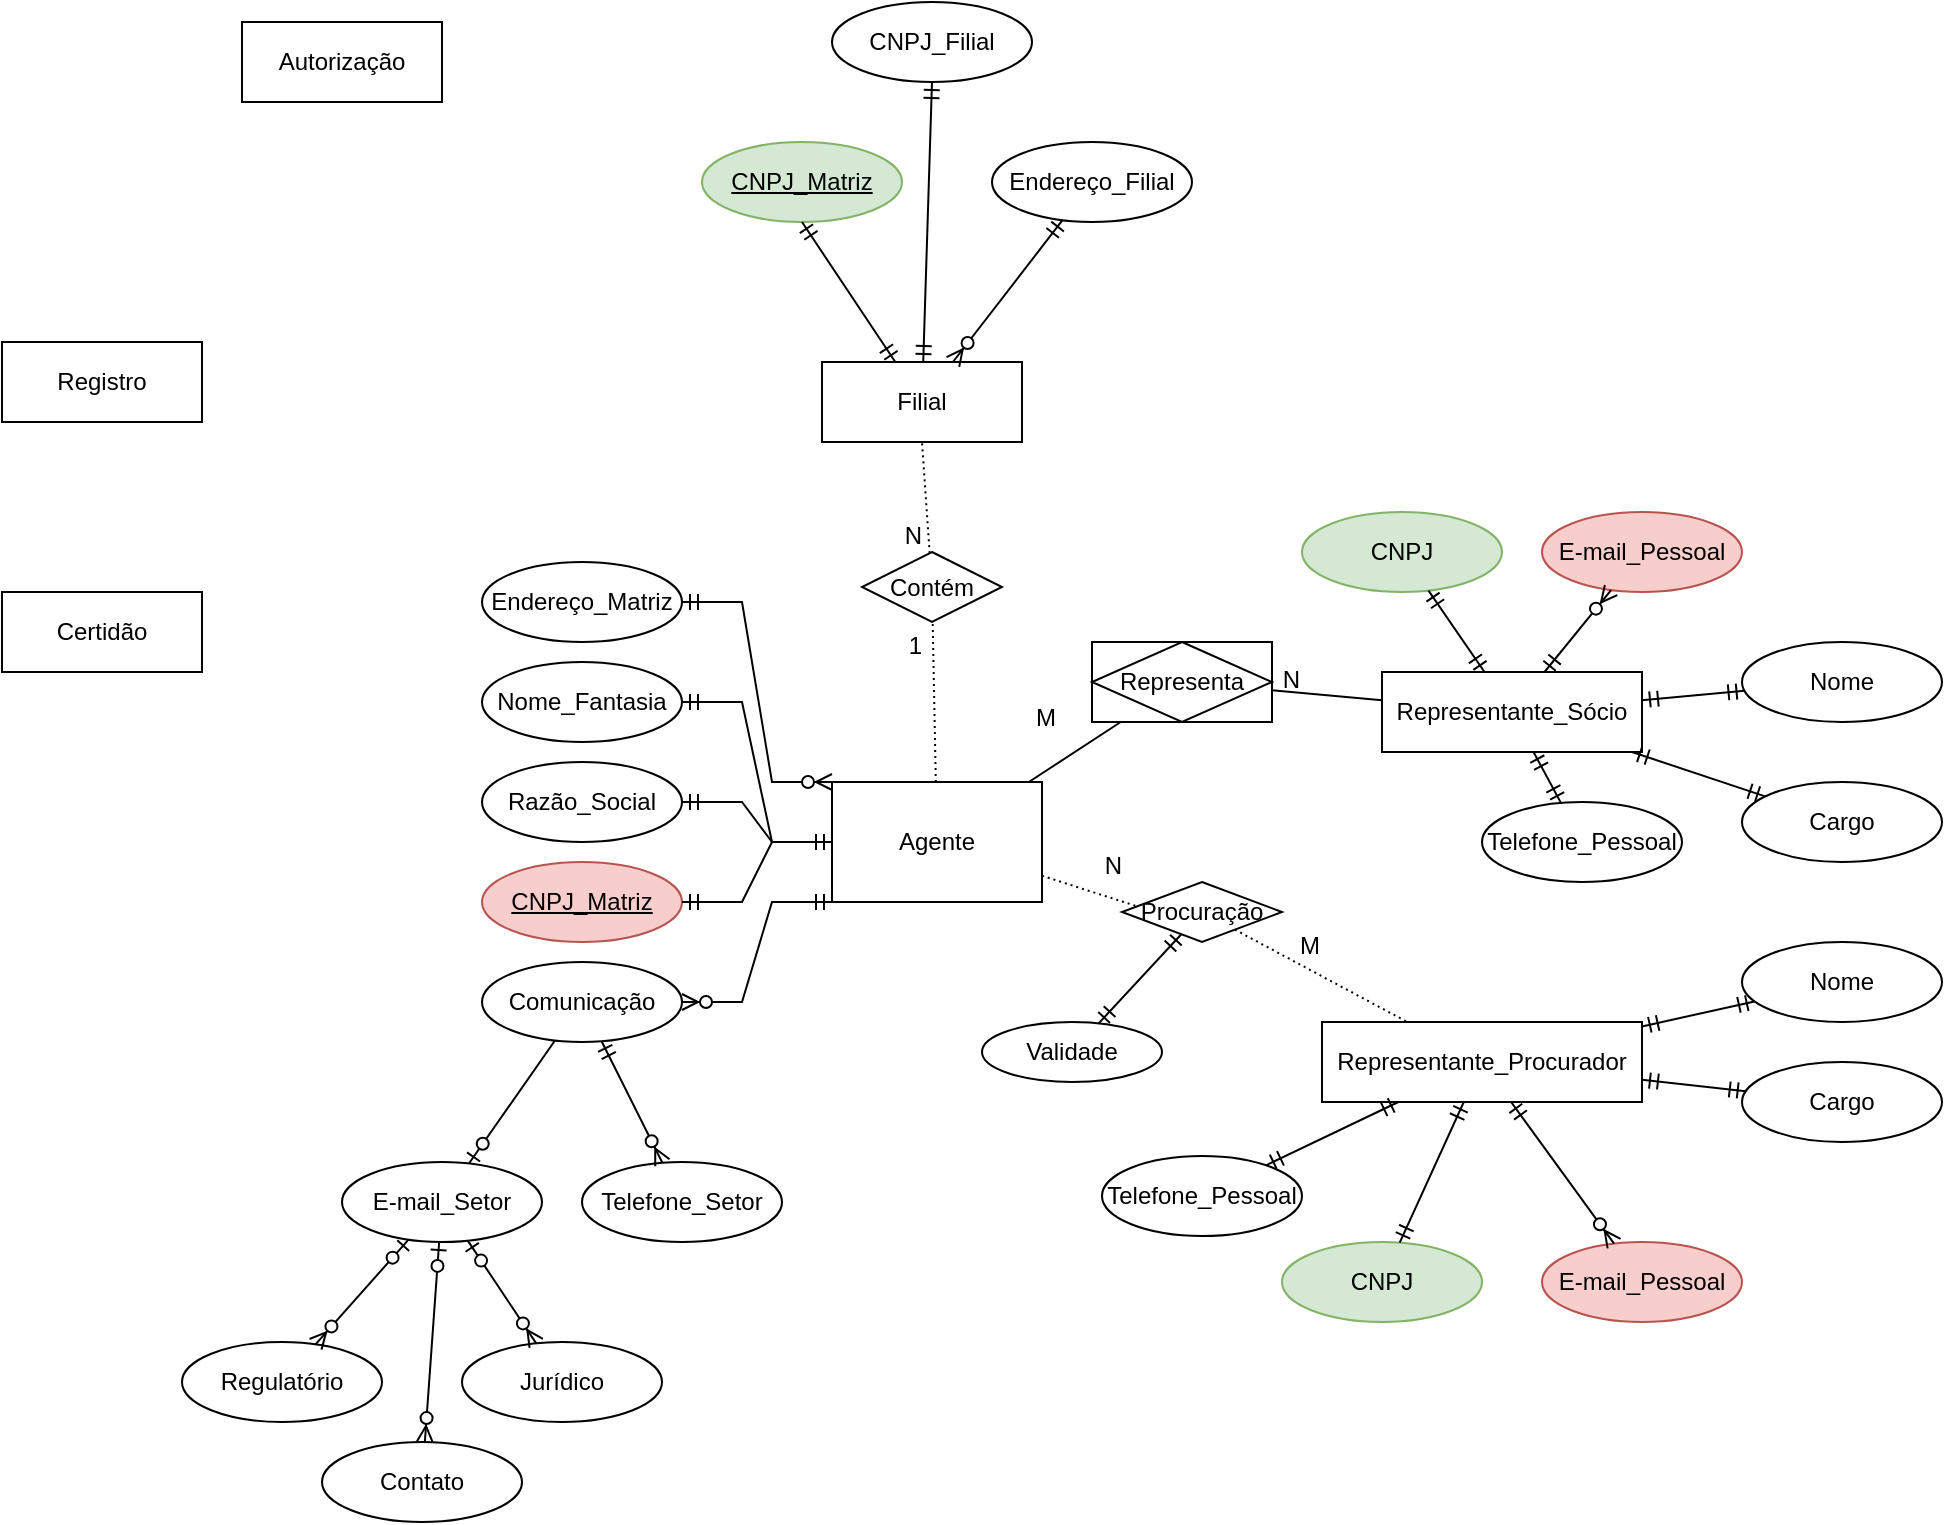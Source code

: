<mxfile version="17.4.0" type="github">
  <diagram id="ur7IZuqoX-rUSIcCa9Om" name="Page-1">
    <mxGraphModel dx="1249" dy="669" grid="1" gridSize="10" guides="1" tooltips="1" connect="1" arrows="1" fold="1" page="1" pageScale="1" pageWidth="1169" pageHeight="1654" math="0" shadow="0">
      <root>
        <mxCell id="0" />
        <mxCell id="1" parent="0" />
        <mxCell id="HAqWKhdZ4ZWkqPBJDIEz-1" value="Telefone_Setor" style="ellipse;whiteSpace=wrap;html=1;align=center;" parent="1" vertex="1">
          <mxGeometry x="330" y="810" width="100" height="40" as="geometry" />
        </mxCell>
        <mxCell id="HAqWKhdZ4ZWkqPBJDIEz-2" value="E-mail_Setor" style="ellipse;whiteSpace=wrap;html=1;align=center;" parent="1" vertex="1">
          <mxGeometry x="210" y="810" width="100" height="40" as="geometry" />
        </mxCell>
        <mxCell id="HAqWKhdZ4ZWkqPBJDIEz-3" value="Nome_Fantasia" style="ellipse;whiteSpace=wrap;html=1;align=center;" parent="1" vertex="1">
          <mxGeometry x="280" y="560" width="100" height="40" as="geometry" />
        </mxCell>
        <mxCell id="HAqWKhdZ4ZWkqPBJDIEz-4" value="Razão_Social" style="ellipse;whiteSpace=wrap;html=1;align=center;" parent="1" vertex="1">
          <mxGeometry x="280" y="610" width="100" height="40" as="geometry" />
        </mxCell>
        <mxCell id="HAqWKhdZ4ZWkqPBJDIEz-5" value="Endereço_Matriz" style="ellipse;whiteSpace=wrap;html=1;align=center;" parent="1" vertex="1">
          <mxGeometry x="280" y="510" width="100" height="40" as="geometry" />
        </mxCell>
        <mxCell id="HAqWKhdZ4ZWkqPBJDIEz-6" value="Comunicação" style="ellipse;whiteSpace=wrap;html=1;align=center;" parent="1" vertex="1">
          <mxGeometry x="280" y="710" width="100" height="40" as="geometry" />
        </mxCell>
        <mxCell id="HAqWKhdZ4ZWkqPBJDIEz-7" value="CNPJ_Matriz" style="ellipse;whiteSpace=wrap;html=1;align=center;fontStyle=4;fillColor=#f8cecc;strokeColor=#b85450;" parent="1" vertex="1">
          <mxGeometry x="280" y="660" width="100" height="40" as="geometry" />
        </mxCell>
        <mxCell id="HAqWKhdZ4ZWkqPBJDIEz-8" value="Agente" style="whiteSpace=wrap;html=1;align=center;" parent="1" vertex="1">
          <mxGeometry x="455" y="620" width="105" height="60" as="geometry" />
        </mxCell>
        <mxCell id="HAqWKhdZ4ZWkqPBJDIEz-9" value="" style="edgeStyle=entityRelationEdgeStyle;fontSize=12;html=1;endArrow=ERzeroToMany;startArrow=ERmandOne;rounded=0;exitX=0;exitY=1;exitDx=0;exitDy=0;" parent="1" source="HAqWKhdZ4ZWkqPBJDIEz-8" target="HAqWKhdZ4ZWkqPBJDIEz-6" edge="1">
          <mxGeometry width="100" height="100" relative="1" as="geometry">
            <mxPoint x="580" y="640" as="sourcePoint" />
            <mxPoint x="680" y="540" as="targetPoint" />
          </mxGeometry>
        </mxCell>
        <mxCell id="HAqWKhdZ4ZWkqPBJDIEz-11" value="" style="edgeStyle=entityRelationEdgeStyle;fontSize=12;html=1;endArrow=ERmandOne;startArrow=ERmandOne;rounded=0;entryX=0;entryY=0.5;entryDx=0;entryDy=0;" parent="1" source="HAqWKhdZ4ZWkqPBJDIEz-7" target="HAqWKhdZ4ZWkqPBJDIEz-8" edge="1">
          <mxGeometry width="100" height="100" relative="1" as="geometry">
            <mxPoint x="580" y="740" as="sourcePoint" />
            <mxPoint x="680" y="640" as="targetPoint" />
          </mxGeometry>
        </mxCell>
        <mxCell id="HAqWKhdZ4ZWkqPBJDIEz-12" value="" style="edgeStyle=entityRelationEdgeStyle;fontSize=12;html=1;endArrow=ERmandOne;startArrow=ERmandOne;rounded=0;" parent="1" source="HAqWKhdZ4ZWkqPBJDIEz-4" target="HAqWKhdZ4ZWkqPBJDIEz-8" edge="1">
          <mxGeometry width="100" height="100" relative="1" as="geometry">
            <mxPoint x="580" y="740" as="sourcePoint" />
            <mxPoint x="680" y="640" as="targetPoint" />
          </mxGeometry>
        </mxCell>
        <mxCell id="HAqWKhdZ4ZWkqPBJDIEz-13" value="" style="edgeStyle=entityRelationEdgeStyle;fontSize=12;html=1;endArrow=ERmandOne;startArrow=ERmandOne;rounded=0;entryX=0;entryY=0.5;entryDx=0;entryDy=0;" parent="1" source="HAqWKhdZ4ZWkqPBJDIEz-3" target="HAqWKhdZ4ZWkqPBJDIEz-8" edge="1">
          <mxGeometry width="100" height="100" relative="1" as="geometry">
            <mxPoint x="580" y="740" as="sourcePoint" />
            <mxPoint x="680" y="640" as="targetPoint" />
          </mxGeometry>
        </mxCell>
        <mxCell id="HAqWKhdZ4ZWkqPBJDIEz-15" value="" style="edgeStyle=entityRelationEdgeStyle;fontSize=12;html=1;endArrow=ERzeroToMany;startArrow=ERmandOne;rounded=0;entryX=0;entryY=0;entryDx=0;entryDy=0;" parent="1" source="HAqWKhdZ4ZWkqPBJDIEz-5" target="HAqWKhdZ4ZWkqPBJDIEz-8" edge="1">
          <mxGeometry width="100" height="100" relative="1" as="geometry">
            <mxPoint x="580" y="740" as="sourcePoint" />
            <mxPoint x="680" y="640" as="targetPoint" />
          </mxGeometry>
        </mxCell>
        <mxCell id="HAqWKhdZ4ZWkqPBJDIEz-17" value="" style="fontSize=12;html=1;endArrow=ERzeroToMany;startArrow=ERmandOne;rounded=0;" parent="1" source="HAqWKhdZ4ZWkqPBJDIEz-6" target="HAqWKhdZ4ZWkqPBJDIEz-1" edge="1">
          <mxGeometry width="100" height="100" relative="1" as="geometry">
            <mxPoint x="326.519" y="759.259" as="sourcePoint" />
            <mxPoint x="283.481" y="820.741" as="targetPoint" />
            <Array as="points" />
          </mxGeometry>
        </mxCell>
        <mxCell id="HAqWKhdZ4ZWkqPBJDIEz-18" value="Regulatório" style="ellipse;whiteSpace=wrap;html=1;align=center;" parent="1" vertex="1">
          <mxGeometry x="130" y="900" width="100" height="40" as="geometry" />
        </mxCell>
        <mxCell id="HAqWKhdZ4ZWkqPBJDIEz-19" value="Contato" style="ellipse;whiteSpace=wrap;html=1;align=center;" parent="1" vertex="1">
          <mxGeometry x="200" y="950" width="100" height="40" as="geometry" />
        </mxCell>
        <mxCell id="HAqWKhdZ4ZWkqPBJDIEz-20" value="Jurídico" style="ellipse;whiteSpace=wrap;html=1;align=center;" parent="1" vertex="1">
          <mxGeometry x="270" y="900" width="100" height="40" as="geometry" />
        </mxCell>
        <mxCell id="HAqWKhdZ4ZWkqPBJDIEz-21" value="" style="fontSize=12;html=1;endArrow=ERzeroToMany;startArrow=ERzeroToOne;rounded=0;" parent="1" source="HAqWKhdZ4ZWkqPBJDIEz-2" target="HAqWKhdZ4ZWkqPBJDIEz-18" edge="1">
          <mxGeometry width="100" height="100" relative="1" as="geometry">
            <mxPoint x="60" y="1090" as="sourcePoint" />
            <mxPoint x="160" y="990" as="targetPoint" />
          </mxGeometry>
        </mxCell>
        <mxCell id="HAqWKhdZ4ZWkqPBJDIEz-23" value="" style="fontSize=12;html=1;endArrow=ERzeroToOne;endFill=1;rounded=0;" parent="1" source="HAqWKhdZ4ZWkqPBJDIEz-6" target="HAqWKhdZ4ZWkqPBJDIEz-2" edge="1">
          <mxGeometry width="100" height="100" relative="1" as="geometry">
            <mxPoint x="580" y="840" as="sourcePoint" />
            <mxPoint x="680" y="740" as="targetPoint" />
          </mxGeometry>
        </mxCell>
        <mxCell id="HAqWKhdZ4ZWkqPBJDIEz-24" value="" style="fontSize=12;html=1;endArrow=ERzeroToMany;startArrow=ERzeroToOne;rounded=0;" parent="1" source="HAqWKhdZ4ZWkqPBJDIEz-2" target="HAqWKhdZ4ZWkqPBJDIEz-20" edge="1">
          <mxGeometry width="100" height="100" relative="1" as="geometry">
            <mxPoint x="580" y="840" as="sourcePoint" />
            <mxPoint x="680" y="740" as="targetPoint" />
          </mxGeometry>
        </mxCell>
        <mxCell id="HAqWKhdZ4ZWkqPBJDIEz-26" value="" style="fontSize=12;html=1;endArrow=ERzeroToMany;startArrow=ERzeroToOne;rounded=0;" parent="1" source="HAqWKhdZ4ZWkqPBJDIEz-2" target="HAqWKhdZ4ZWkqPBJDIEz-19" edge="1">
          <mxGeometry width="100" height="100" relative="1" as="geometry">
            <mxPoint x="580" y="840" as="sourcePoint" />
            <mxPoint x="390" y="1060" as="targetPoint" />
          </mxGeometry>
        </mxCell>
        <mxCell id="HAqWKhdZ4ZWkqPBJDIEz-27" value="Filial" style="whiteSpace=wrap;html=1;align=center;" parent="1" vertex="1">
          <mxGeometry x="450" y="410" width="100" height="40" as="geometry" />
        </mxCell>
        <mxCell id="HAqWKhdZ4ZWkqPBJDIEz-28" value="Contém" style="shape=rhombus;perimeter=rhombusPerimeter;whiteSpace=wrap;html=1;align=center;" parent="1" vertex="1">
          <mxGeometry x="470" y="505" width="70" height="35" as="geometry" />
        </mxCell>
        <mxCell id="HAqWKhdZ4ZWkqPBJDIEz-32" value="CNPJ_Matriz" style="ellipse;whiteSpace=wrap;html=1;align=center;fontStyle=4;fillColor=#d5e8d4;strokeColor=#82b366;" parent="1" vertex="1">
          <mxGeometry x="390" y="300" width="100" height="40" as="geometry" />
        </mxCell>
        <mxCell id="HAqWKhdZ4ZWkqPBJDIEz-33" value="CNPJ_Filial" style="ellipse;whiteSpace=wrap;html=1;align=center;" parent="1" vertex="1">
          <mxGeometry x="455" y="230" width="100" height="40" as="geometry" />
        </mxCell>
        <mxCell id="HAqWKhdZ4ZWkqPBJDIEz-34" value="Endereço_Filial" style="ellipse;whiteSpace=wrap;html=1;align=center;" parent="1" vertex="1">
          <mxGeometry x="535" y="300" width="100" height="40" as="geometry" />
        </mxCell>
        <mxCell id="HAqWKhdZ4ZWkqPBJDIEz-35" value="Autorização" style="whiteSpace=wrap;html=1;align=center;" parent="1" vertex="1">
          <mxGeometry x="160" y="240" width="100" height="40" as="geometry" />
        </mxCell>
        <mxCell id="HAqWKhdZ4ZWkqPBJDIEz-36" value="Registro" style="whiteSpace=wrap;html=1;align=center;" parent="1" vertex="1">
          <mxGeometry x="40" y="400" width="100" height="40" as="geometry" />
        </mxCell>
        <mxCell id="HAqWKhdZ4ZWkqPBJDIEz-37" value="Certidão" style="whiteSpace=wrap;html=1;align=center;" parent="1" vertex="1">
          <mxGeometry x="40" y="525" width="100" height="40" as="geometry" />
        </mxCell>
        <mxCell id="HAqWKhdZ4ZWkqPBJDIEz-38" value="" style="fontSize=12;html=1;endArrow=ERmandOne;startArrow=ERmandOne;rounded=0;entryX=0.5;entryY=1;entryDx=0;entryDy=0;" parent="1" source="HAqWKhdZ4ZWkqPBJDIEz-27" target="HAqWKhdZ4ZWkqPBJDIEz-32" edge="1">
          <mxGeometry width="100" height="100" relative="1" as="geometry">
            <mxPoint x="580" y="440" as="sourcePoint" />
            <mxPoint x="680" y="340" as="targetPoint" />
          </mxGeometry>
        </mxCell>
        <mxCell id="HAqWKhdZ4ZWkqPBJDIEz-39" value="" style="fontSize=12;html=1;endArrow=ERmandOne;startArrow=ERmandOne;rounded=0;entryX=0.5;entryY=1;entryDx=0;entryDy=0;" parent="1" source="HAqWKhdZ4ZWkqPBJDIEz-27" target="HAqWKhdZ4ZWkqPBJDIEz-33" edge="1">
          <mxGeometry width="100" height="100" relative="1" as="geometry">
            <mxPoint x="580" y="440" as="sourcePoint" />
            <mxPoint x="680" y="340" as="targetPoint" />
          </mxGeometry>
        </mxCell>
        <mxCell id="HAqWKhdZ4ZWkqPBJDIEz-41" value="" style="fontSize=12;html=1;endArrow=ERzeroToMany;startArrow=ERmandOne;rounded=0;" parent="1" source="HAqWKhdZ4ZWkqPBJDIEz-34" target="HAqWKhdZ4ZWkqPBJDIEz-27" edge="1">
          <mxGeometry width="100" height="100" relative="1" as="geometry">
            <mxPoint x="570" y="440" as="sourcePoint" />
            <mxPoint x="670" y="340" as="targetPoint" />
          </mxGeometry>
        </mxCell>
        <mxCell id="HAqWKhdZ4ZWkqPBJDIEz-42" value="Representante_Sócio" style="whiteSpace=wrap;html=1;align=center;" parent="1" vertex="1">
          <mxGeometry x="730" y="565" width="130" height="40" as="geometry" />
        </mxCell>
        <mxCell id="HAqWKhdZ4ZWkqPBJDIEz-43" value="CNPJ" style="ellipse;whiteSpace=wrap;html=1;align=center;fillColor=#d5e8d4;strokeColor=#82b366;" parent="1" vertex="1">
          <mxGeometry x="690" y="485" width="100" height="40" as="geometry" />
        </mxCell>
        <mxCell id="HAqWKhdZ4ZWkqPBJDIEz-44" value="E-mail_Pessoal" style="ellipse;whiteSpace=wrap;html=1;align=center;fillColor=#f8cecc;strokeColor=#b85450;" parent="1" vertex="1">
          <mxGeometry x="810" y="485" width="100" height="40" as="geometry" />
        </mxCell>
        <mxCell id="HAqWKhdZ4ZWkqPBJDIEz-45" value="Nome" style="ellipse;whiteSpace=wrap;html=1;align=center;" parent="1" vertex="1">
          <mxGeometry x="910" y="550" width="100" height="40" as="geometry" />
        </mxCell>
        <mxCell id="HAqWKhdZ4ZWkqPBJDIEz-46" value="Cargo" style="ellipse;whiteSpace=wrap;html=1;align=center;" parent="1" vertex="1">
          <mxGeometry x="910" y="620" width="100" height="40" as="geometry" />
        </mxCell>
        <mxCell id="HAqWKhdZ4ZWkqPBJDIEz-47" value="Representante_Procurador" style="whiteSpace=wrap;html=1;align=center;" parent="1" vertex="1">
          <mxGeometry x="700" y="740" width="160" height="40" as="geometry" />
        </mxCell>
        <mxCell id="HAqWKhdZ4ZWkqPBJDIEz-48" value="CNPJ" style="ellipse;whiteSpace=wrap;html=1;align=center;fillColor=#d5e8d4;strokeColor=#82b366;" parent="1" vertex="1">
          <mxGeometry x="680" y="850" width="100" height="40" as="geometry" />
        </mxCell>
        <mxCell id="HAqWKhdZ4ZWkqPBJDIEz-49" value="E-mail_Pessoal" style="ellipse;whiteSpace=wrap;html=1;align=center;fillColor=#f8cecc;strokeColor=#b85450;" parent="1" vertex="1">
          <mxGeometry x="810" y="850" width="100" height="40" as="geometry" />
        </mxCell>
        <mxCell id="HAqWKhdZ4ZWkqPBJDIEz-50" value="Nome" style="ellipse;whiteSpace=wrap;html=1;align=center;" parent="1" vertex="1">
          <mxGeometry x="910" y="700" width="100" height="40" as="geometry" />
        </mxCell>
        <mxCell id="HAqWKhdZ4ZWkqPBJDIEz-51" value="Cargo" style="ellipse;whiteSpace=wrap;html=1;align=center;" parent="1" vertex="1">
          <mxGeometry x="910" y="760" width="100" height="40" as="geometry" />
        </mxCell>
        <mxCell id="HAqWKhdZ4ZWkqPBJDIEz-53" value="Procuração" style="shape=rhombus;perimeter=rhombusPerimeter;whiteSpace=wrap;html=1;align=center;" parent="1" vertex="1">
          <mxGeometry x="600" y="670" width="80" height="30" as="geometry" />
        </mxCell>
        <mxCell id="HAqWKhdZ4ZWkqPBJDIEz-54" value="" style="fontSize=12;html=1;endArrow=ERmandOne;startArrow=ERmandOne;rounded=0;" parent="1" source="HAqWKhdZ4ZWkqPBJDIEz-42" target="HAqWKhdZ4ZWkqPBJDIEz-43" edge="1">
          <mxGeometry width="100" height="100" relative="1" as="geometry">
            <mxPoint x="580" y="740" as="sourcePoint" />
            <mxPoint x="680" y="640" as="targetPoint" />
          </mxGeometry>
        </mxCell>
        <mxCell id="HAqWKhdZ4ZWkqPBJDIEz-56" value="" style="fontSize=12;html=1;endArrow=ERzeroToMany;startArrow=ERmandOne;rounded=0;" parent="1" source="HAqWKhdZ4ZWkqPBJDIEz-42" target="HAqWKhdZ4ZWkqPBJDIEz-44" edge="1">
          <mxGeometry width="100" height="100" relative="1" as="geometry">
            <mxPoint x="580" y="740" as="sourcePoint" />
            <mxPoint x="680" y="640" as="targetPoint" />
          </mxGeometry>
        </mxCell>
        <mxCell id="HAqWKhdZ4ZWkqPBJDIEz-57" value="" style="fontSize=12;html=1;endArrow=ERmandOne;startArrow=ERmandOne;rounded=0;" parent="1" source="HAqWKhdZ4ZWkqPBJDIEz-42" target="HAqWKhdZ4ZWkqPBJDIEz-45" edge="1">
          <mxGeometry width="100" height="100" relative="1" as="geometry">
            <mxPoint x="580" y="740" as="sourcePoint" />
            <mxPoint x="680" y="640" as="targetPoint" />
          </mxGeometry>
        </mxCell>
        <mxCell id="HAqWKhdZ4ZWkqPBJDIEz-58" value="" style="fontSize=12;html=1;endArrow=ERmandOne;startArrow=ERmandOne;rounded=0;" parent="1" source="HAqWKhdZ4ZWkqPBJDIEz-42" target="HAqWKhdZ4ZWkqPBJDIEz-46" edge="1">
          <mxGeometry width="100" height="100" relative="1" as="geometry">
            <mxPoint x="580" y="740" as="sourcePoint" />
            <mxPoint x="680" y="640" as="targetPoint" />
          </mxGeometry>
        </mxCell>
        <mxCell id="HAqWKhdZ4ZWkqPBJDIEz-59" value="Validade" style="ellipse;whiteSpace=wrap;html=1;align=center;" parent="1" vertex="1">
          <mxGeometry x="530" y="740" width="90" height="30" as="geometry" />
        </mxCell>
        <mxCell id="HAqWKhdZ4ZWkqPBJDIEz-60" value="" style="fontSize=12;html=1;endArrow=ERmandOne;startArrow=ERmandOne;rounded=0;" parent="1" source="HAqWKhdZ4ZWkqPBJDIEz-59" target="HAqWKhdZ4ZWkqPBJDIEz-53" edge="1">
          <mxGeometry width="100" height="100" relative="1" as="geometry">
            <mxPoint x="580" y="640" as="sourcePoint" />
            <mxPoint x="680" y="540" as="targetPoint" />
          </mxGeometry>
        </mxCell>
        <mxCell id="HAqWKhdZ4ZWkqPBJDIEz-61" value="" style="endArrow=none;html=1;rounded=0;dashed=1;dashPattern=1 2;" parent="1" source="HAqWKhdZ4ZWkqPBJDIEz-8" target="HAqWKhdZ4ZWkqPBJDIEz-28" edge="1">
          <mxGeometry relative="1" as="geometry">
            <mxPoint x="550" y="590" as="sourcePoint" />
            <mxPoint x="710" y="590" as="targetPoint" />
          </mxGeometry>
        </mxCell>
        <mxCell id="HAqWKhdZ4ZWkqPBJDIEz-62" value="1" style="resizable=0;html=1;align=right;verticalAlign=bottom;" parent="HAqWKhdZ4ZWkqPBJDIEz-61" connectable="0" vertex="1">
          <mxGeometry x="1" relative="1" as="geometry">
            <mxPoint x="-5" y="20" as="offset" />
          </mxGeometry>
        </mxCell>
        <mxCell id="HAqWKhdZ4ZWkqPBJDIEz-63" value="" style="endArrow=none;html=1;rounded=0;dashed=1;dashPattern=1 2;entryX=0.5;entryY=1;entryDx=0;entryDy=0;" parent="1" source="HAqWKhdZ4ZWkqPBJDIEz-28" target="HAqWKhdZ4ZWkqPBJDIEz-27" edge="1">
          <mxGeometry relative="1" as="geometry">
            <mxPoint x="550" y="590" as="sourcePoint" />
            <mxPoint x="710" y="590" as="targetPoint" />
          </mxGeometry>
        </mxCell>
        <mxCell id="HAqWKhdZ4ZWkqPBJDIEz-64" value="N" style="resizable=0;html=1;align=right;verticalAlign=bottom;" parent="HAqWKhdZ4ZWkqPBJDIEz-63" connectable="0" vertex="1">
          <mxGeometry x="1" relative="1" as="geometry">
            <mxPoint y="55" as="offset" />
          </mxGeometry>
        </mxCell>
        <mxCell id="HAqWKhdZ4ZWkqPBJDIEz-65" value="" style="endArrow=none;html=1;rounded=0;" parent="1" source="HAqWKhdZ4ZWkqPBJDIEz-8" target="HAqWKhdZ4ZWkqPBJDIEz-69" edge="1">
          <mxGeometry relative="1" as="geometry">
            <mxPoint x="550" y="590" as="sourcePoint" />
            <mxPoint x="621.88" y="598.205" as="targetPoint" />
          </mxGeometry>
        </mxCell>
        <mxCell id="HAqWKhdZ4ZWkqPBJDIEz-66" value="M" style="resizable=0;html=1;align=right;verticalAlign=bottom;" parent="HAqWKhdZ4ZWkqPBJDIEz-65" connectable="0" vertex="1">
          <mxGeometry x="1" relative="1" as="geometry">
            <mxPoint x="-32" y="7" as="offset" />
          </mxGeometry>
        </mxCell>
        <mxCell id="HAqWKhdZ4ZWkqPBJDIEz-67" value="" style="endArrow=none;html=1;rounded=0;" parent="1" source="HAqWKhdZ4ZWkqPBJDIEz-69" target="HAqWKhdZ4ZWkqPBJDIEz-42" edge="1">
          <mxGeometry relative="1" as="geometry">
            <mxPoint x="676.832" y="588.812" as="sourcePoint" />
            <mxPoint x="710" y="590" as="targetPoint" />
          </mxGeometry>
        </mxCell>
        <mxCell id="HAqWKhdZ4ZWkqPBJDIEz-68" value="N" style="resizable=0;html=1;align=right;verticalAlign=bottom;" parent="HAqWKhdZ4ZWkqPBJDIEz-67" connectable="0" vertex="1">
          <mxGeometry x="1" relative="1" as="geometry">
            <mxPoint x="-40" y="-2" as="offset" />
          </mxGeometry>
        </mxCell>
        <mxCell id="HAqWKhdZ4ZWkqPBJDIEz-69" value="Representa" style="shape=associativeEntity;whiteSpace=wrap;html=1;align=center;" parent="1" vertex="1">
          <mxGeometry x="585" y="550" width="90" height="40" as="geometry" />
        </mxCell>
        <mxCell id="HAqWKhdZ4ZWkqPBJDIEz-77" value="" style="endArrow=none;html=1;rounded=0;dashed=1;dashPattern=1 2;entryX=0.099;entryY=0.409;entryDx=0;entryDy=0;entryPerimeter=0;" parent="1" source="HAqWKhdZ4ZWkqPBJDIEz-8" target="HAqWKhdZ4ZWkqPBJDIEz-53" edge="1">
          <mxGeometry relative="1" as="geometry">
            <mxPoint x="550" y="700" as="sourcePoint" />
            <mxPoint x="710" y="700" as="targetPoint" />
          </mxGeometry>
        </mxCell>
        <mxCell id="HAqWKhdZ4ZWkqPBJDIEz-78" value="N" style="resizable=0;html=1;align=right;verticalAlign=bottom;" parent="HAqWKhdZ4ZWkqPBJDIEz-77" connectable="0" vertex="1">
          <mxGeometry x="1" relative="1" as="geometry">
            <mxPoint x="-8" y="-12" as="offset" />
          </mxGeometry>
        </mxCell>
        <mxCell id="HAqWKhdZ4ZWkqPBJDIEz-79" value="" style="endArrow=none;html=1;rounded=0;dashed=1;dashPattern=1 2;" parent="1" source="HAqWKhdZ4ZWkqPBJDIEz-53" target="HAqWKhdZ4ZWkqPBJDIEz-47" edge="1">
          <mxGeometry relative="1" as="geometry">
            <mxPoint x="670.001" y="693.824" as="sourcePoint" />
            <mxPoint x="756.197" y="740" as="targetPoint" />
          </mxGeometry>
        </mxCell>
        <mxCell id="HAqWKhdZ4ZWkqPBJDIEz-80" value="M" style="resizable=0;html=1;align=right;verticalAlign=bottom;" parent="HAqWKhdZ4ZWkqPBJDIEz-79" connectable="0" vertex="1">
          <mxGeometry x="1" relative="1" as="geometry">
            <mxPoint x="-43" y="-30" as="offset" />
          </mxGeometry>
        </mxCell>
        <mxCell id="HAqWKhdZ4ZWkqPBJDIEz-81" value="" style="fontSize=12;html=1;endArrow=ERmandOne;startArrow=ERmandOne;rounded=0;" parent="1" source="HAqWKhdZ4ZWkqPBJDIEz-48" target="HAqWKhdZ4ZWkqPBJDIEz-47" edge="1">
          <mxGeometry width="100" height="100" relative="1" as="geometry">
            <mxPoint x="580" y="650" as="sourcePoint" />
            <mxPoint x="680" y="550" as="targetPoint" />
          </mxGeometry>
        </mxCell>
        <mxCell id="HAqWKhdZ4ZWkqPBJDIEz-83" value="" style="fontSize=12;html=1;endArrow=ERzeroToMany;startArrow=ERmandOne;rounded=0;" parent="1" source="HAqWKhdZ4ZWkqPBJDIEz-47" target="HAqWKhdZ4ZWkqPBJDIEz-49" edge="1">
          <mxGeometry width="100" height="100" relative="1" as="geometry">
            <mxPoint x="821.25" y="575" as="sourcePoint" />
            <mxPoint x="854.546" y="534.021" as="targetPoint" />
          </mxGeometry>
        </mxCell>
        <mxCell id="HAqWKhdZ4ZWkqPBJDIEz-84" value="" style="fontSize=12;html=1;endArrow=ERmandOne;startArrow=ERmandOne;rounded=0;" parent="1" source="HAqWKhdZ4ZWkqPBJDIEz-47" target="HAqWKhdZ4ZWkqPBJDIEz-50" edge="1">
          <mxGeometry width="100" height="100" relative="1" as="geometry">
            <mxPoint x="870" y="589.091" as="sourcePoint" />
            <mxPoint x="921.243" y="584.432" as="targetPoint" />
          </mxGeometry>
        </mxCell>
        <mxCell id="HAqWKhdZ4ZWkqPBJDIEz-85" value="" style="fontSize=12;html=1;endArrow=ERmandOne;startArrow=ERmandOne;rounded=0;" parent="1" source="HAqWKhdZ4ZWkqPBJDIEz-47" target="HAqWKhdZ4ZWkqPBJDIEz-51" edge="1">
          <mxGeometry width="100" height="100" relative="1" as="geometry">
            <mxPoint x="870" y="752.222" as="sourcePoint" />
            <mxPoint x="926.292" y="739.713" as="targetPoint" />
          </mxGeometry>
        </mxCell>
        <mxCell id="HAqWKhdZ4ZWkqPBJDIEz-86" value="Telefone_Pessoal" style="ellipse;whiteSpace=wrap;html=1;align=center;" parent="1" vertex="1">
          <mxGeometry x="780" y="630" width="100" height="40" as="geometry" />
        </mxCell>
        <mxCell id="HAqWKhdZ4ZWkqPBJDIEz-87" value="" style="fontSize=12;html=1;endArrow=ERmandOne;startArrow=ERmandOne;rounded=0;" parent="1" source="HAqWKhdZ4ZWkqPBJDIEz-42" target="HAqWKhdZ4ZWkqPBJDIEz-86" edge="1">
          <mxGeometry width="100" height="100" relative="1" as="geometry">
            <mxPoint x="870" y="620" as="sourcePoint" />
            <mxPoint x="931.589" y="637.196" as="targetPoint" />
          </mxGeometry>
        </mxCell>
        <mxCell id="HAqWKhdZ4ZWkqPBJDIEz-88" value="Telefone_Pessoal" style="ellipse;whiteSpace=wrap;html=1;align=center;" parent="1" vertex="1">
          <mxGeometry x="590" y="807" width="100" height="40" as="geometry" />
        </mxCell>
        <mxCell id="HAqWKhdZ4ZWkqPBJDIEz-89" value="" style="fontSize=12;html=1;endArrow=ERmandOne;startArrow=ERmandOne;rounded=0;" parent="1" source="HAqWKhdZ4ZWkqPBJDIEz-88" target="HAqWKhdZ4ZWkqPBJDIEz-47" edge="1">
          <mxGeometry width="100" height="100" relative="1" as="geometry">
            <mxPoint x="460" y="750" as="sourcePoint" />
            <mxPoint x="560" y="650" as="targetPoint" />
          </mxGeometry>
        </mxCell>
      </root>
    </mxGraphModel>
  </diagram>
</mxfile>
